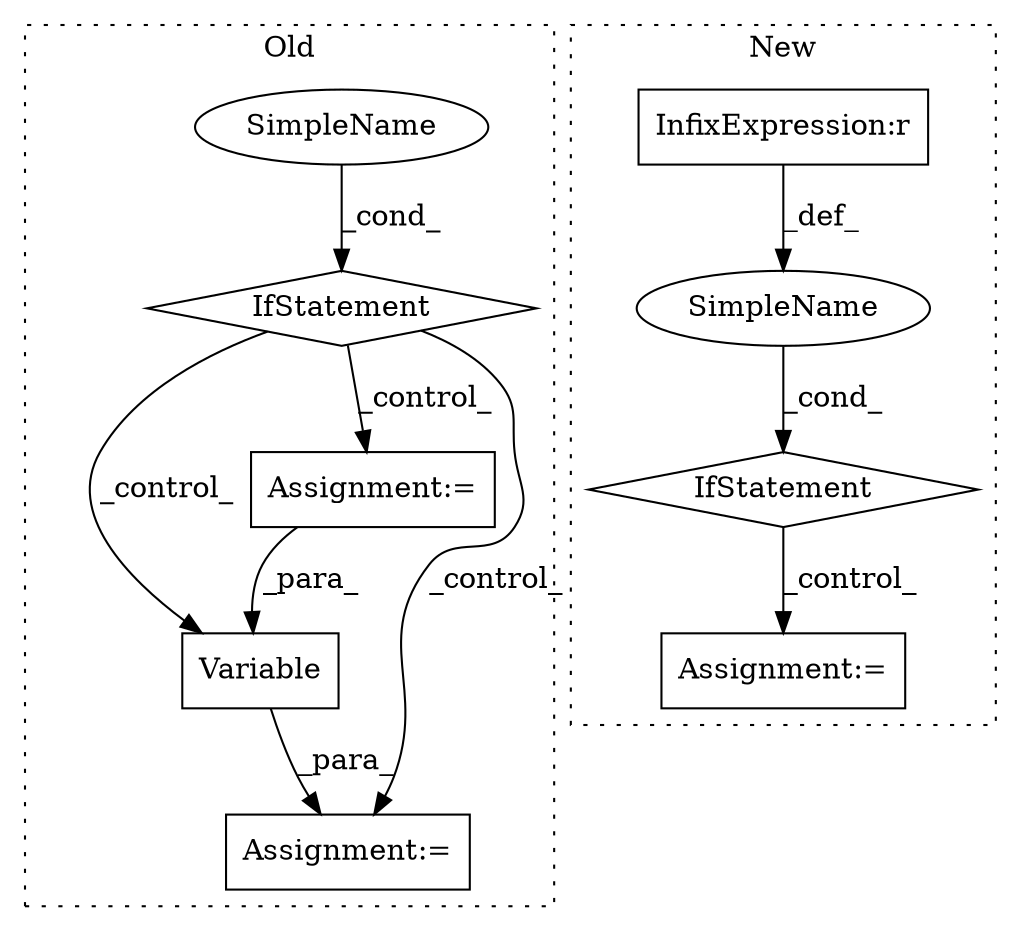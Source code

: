 digraph G {
subgraph cluster0 {
1 [label="Variable" a="32" s="2863,2912" l="9,1" shape="box"];
3 [label="Assignment:=" a="7" s="2851" l="1" shape="box"];
7 [label="SimpleName" a="42" s="" l="" shape="ellipse"];
8 [label="IfStatement" a="25" s="2660,2701" l="4,2" shape="diamond"];
9 [label="Assignment:=" a="7" s="2777" l="1" shape="box"];
label = "Old";
style="dotted";
}
subgraph cluster1 {
2 [label="IfStatement" a="25" s="2601,2622" l="4,2" shape="diamond"];
4 [label="Assignment:=" a="7" s="2641" l="1" shape="box"];
5 [label="SimpleName" a="42" s="" l="" shape="ellipse"];
6 [label="InfixExpression:r" a="27" s="2614" l="4" shape="box"];
label = "New";
style="dotted";
}
1 -> 3 [label="_para_"];
2 -> 4 [label="_control_"];
5 -> 2 [label="_cond_"];
6 -> 5 [label="_def_"];
7 -> 8 [label="_cond_"];
8 -> 3 [label="_control_"];
8 -> 9 [label="_control_"];
8 -> 1 [label="_control_"];
9 -> 1 [label="_para_"];
}